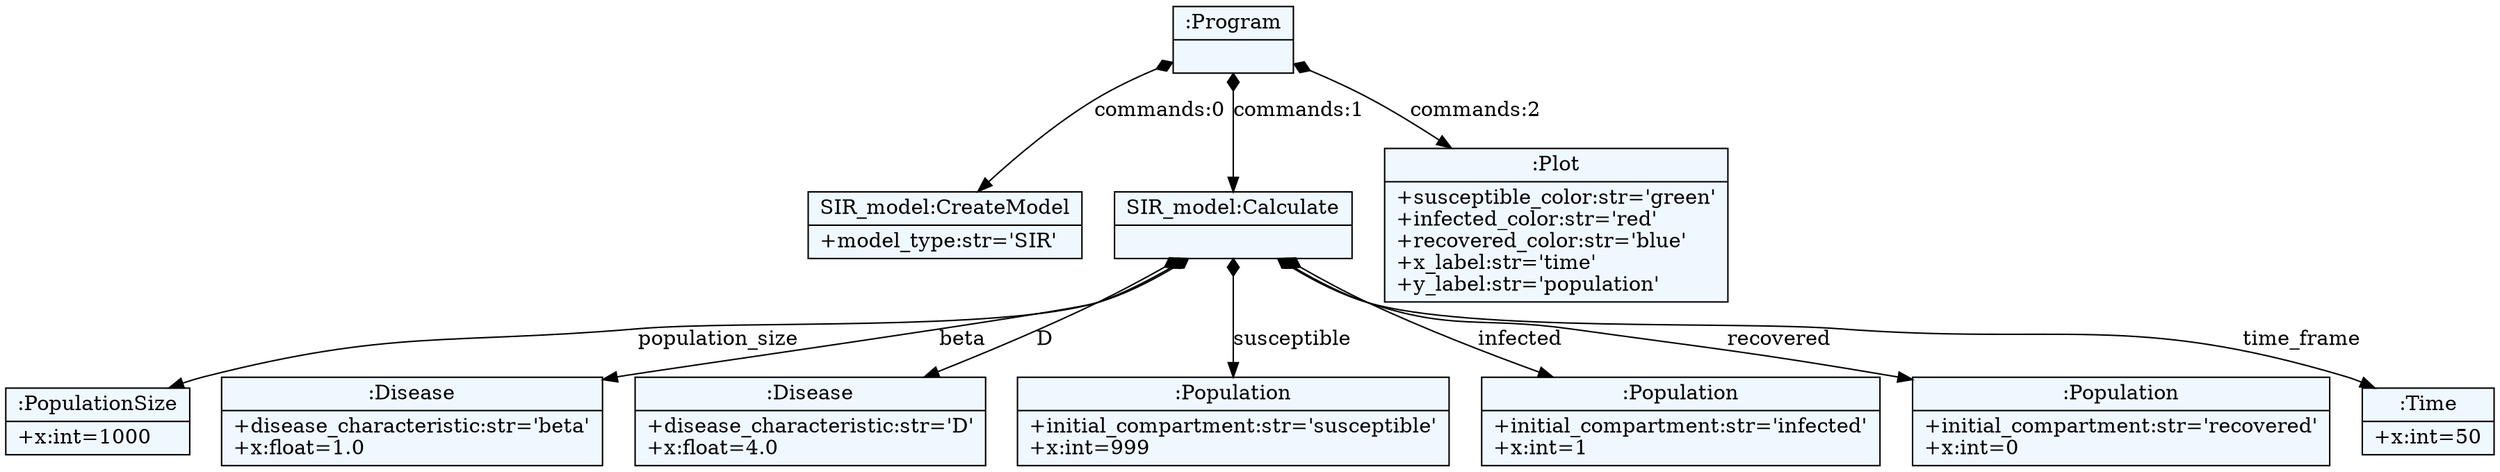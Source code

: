 
    digraph textX {
    fontname = "Bitstream Vera Sans"
    fontsize = 8
    node[
        shape=record,
        style=filled,
        fillcolor=aliceblue
    ]
    nodesep = 0.3
    edge[dir=black,arrowtail=empty]


140102813273680 -> 140102813272912 [label="commands:0" arrowtail=diamond dir=both]
140102813272912[label="{SIR_model:CreateModel|+model_type:str='SIR'\l}"]
140102813273680 -> 140102813273008 [label="commands:1" arrowtail=diamond dir=both]
140102813273008 -> 140102813270800 [label="population_size" arrowtail=diamond dir=both]
140102813270800[label="{:PopulationSize|+x:int=1000\l}"]
140102813273008 -> 140102813271712 [label="beta" arrowtail=diamond dir=both]
140102813271712[label="{:Disease|+disease_characteristic:str='beta'\l+x:float=1.0\l}"]
140102813273008 -> 140102813271856 [label="D" arrowtail=diamond dir=both]
140102813271856[label="{:Disease|+disease_characteristic:str='D'\l+x:float=4.0\l}"]
140102813273008 -> 140102813272192 [label="susceptible" arrowtail=diamond dir=both]
140102813272192[label="{:Population|+initial_compartment:str='susceptible'\l+x:int=999\l}"]
140102813273008 -> 140102813270560 [label="infected" arrowtail=diamond dir=both]
140102813270560[label="{:Population|+initial_compartment:str='infected'\l+x:int=1\l}"]
140102813273008 -> 140102813270704 [label="recovered" arrowtail=diamond dir=both]
140102813270704[label="{:Population|+initial_compartment:str='recovered'\l+x:int=0\l}"]
140102813273008 -> 140102813271040 [label="time_frame" arrowtail=diamond dir=both]
140102813271040[label="{:Time|+x:int=50\l}"]
140102813273008[label="{SIR_model:Calculate|}"]
140102813273680 -> 140102813270752 [label="commands:2" arrowtail=diamond dir=both]
140102813270752[label="{:Plot|+susceptible_color:str='green'\l+infected_color:str='red'\l+recovered_color:str='blue'\l+x_label:str='time'\l+y_label:str='population'\l}"]
140102813273680[label="{:Program|}"]

}
